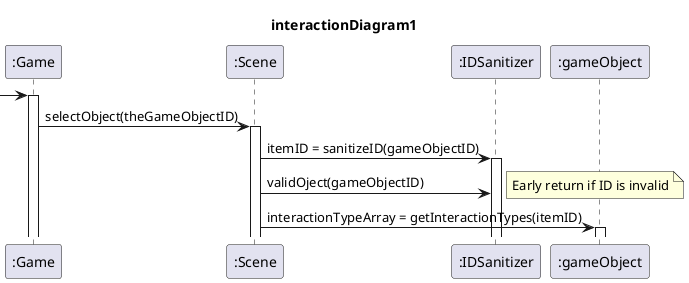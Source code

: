@startuml
title interactionDiagram1
[-> ":Game" ++
":Game" -> ":Scene" ++ : selectObject(theGameObjectID)

":Scene" -> ":IDSanitizer" ++: itemID = sanitizeID(gameObjectID)
":Scene" -> ":IDSanitizer" : validOject(gameObjectID)
note right: Early return if ID is invalid

":Scene" -> ":gameObject" ++: interactionTypeArray = getInteractionTypes(itemID)

@enduml